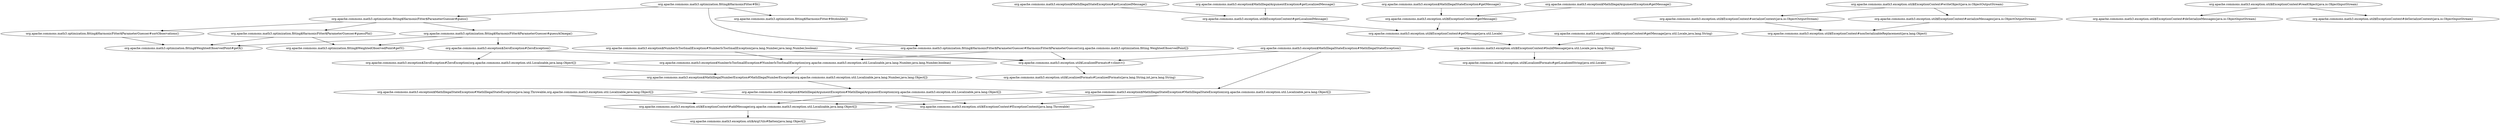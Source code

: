 digraph G {
  "org.apache.commons.math3.exception$MathIllegalStateException#MathIllegalStateException(java.lang.Throwable,org.apache.commons.math3.exception.util.Localizable,java.lang.Object[])" -> "org.apache.commons.math3.exception.util$ExceptionContext#addMessage(org.apache.commons.math3.exception.util.Localizable,java.lang.Object[])";
  "org.apache.commons.math3.exception$MathIllegalStateException#MathIllegalStateException(java.lang.Throwable,org.apache.commons.math3.exception.util.Localizable,java.lang.Object[])" -> "org.apache.commons.math3.exception.util$ExceptionContext#ExceptionContext(java.lang.Throwable)";
  "org.apache.commons.math3.exception.util$ExceptionContext#addMessage(org.apache.commons.math3.exception.util.Localizable,java.lang.Object[])" -> "org.apache.commons.math3.exception.util$ArgUtils#flatten(java.lang.Object[])";
  "org.apache.commons.math3.exception$ZeroException#ZeroException()" -> "org.apache.commons.math3.exception.util$LocalizedFormats#<clinit>()";
  "org.apache.commons.math3.exception$ZeroException#ZeroException()" -> "org.apache.commons.math3.exception$ZeroException#ZeroException(org.apache.commons.math3.exception.util.Localizable,java.lang.Object[])";
  "org.apache.commons.math3.exception.util$LocalizedFormats#<clinit>()" -> "org.apache.commons.math3.exception.util$LocalizedFormats#LocalizedFormats(java.lang.String,int,java.lang.String)";
  "org.apache.commons.math3.exception$MathIllegalStateException#getLocalizedMessage()" -> "org.apache.commons.math3.exception.util$ExceptionContext#getLocalizedMessage()";
  "org.apache.commons.math3.exception.util$ExceptionContext#getLocalizedMessage()" -> "org.apache.commons.math3.exception.util$ExceptionContext#getMessage(java.util.Locale)";
  "org.apache.commons.math3.exception.util$ExceptionContext#buildMessage(java.util.Locale,java.lang.String)" -> "org.apache.commons.math3.exception.util$LocalizedFormats#getLocalizedString(java.util.Locale)";
  "org.apache.commons.math3.optimization.fitting$HarmonicFitter$ParameterGuesser#guessPhi()" -> "org.apache.commons.math3.optimization.fitting$WeightedObservedPoint#getX()";
  "org.apache.commons.math3.optimization.fitting$HarmonicFitter$ParameterGuesser#guessPhi()" -> "org.apache.commons.math3.optimization.fitting$WeightedObservedPoint#getY()";
  "org.apache.commons.math3.optimization.fitting$HarmonicFitter$ParameterGuesser#guessAOmega()" -> "org.apache.commons.math3.exception$ZeroException#ZeroException()";
  "org.apache.commons.math3.optimization.fitting$HarmonicFitter$ParameterGuesser#guessAOmega()" -> "org.apache.commons.math3.optimization.fitting$WeightedObservedPoint#getY()";
  "org.apache.commons.math3.optimization.fitting$HarmonicFitter$ParameterGuesser#guessAOmega()" -> "org.apache.commons.math3.optimization.fitting$WeightedObservedPoint#getX()";
  "org.apache.commons.math3.exception.util$ExceptionContext#serializeContext(java.io.ObjectOutputStream)" -> "org.apache.commons.math3.exception.util$ExceptionContext#nonSerializableReplacement(java.lang.Object)";
  "org.apache.commons.math3.exception.util$ExceptionContext#getMessage(java.util.Locale)" -> "org.apache.commons.math3.exception.util$ExceptionContext#buildMessage(java.util.Locale,java.lang.String)";
  "org.apache.commons.math3.exception$MathIllegalArgumentException#MathIllegalArgumentException(org.apache.commons.math3.exception.util.Localizable,java.lang.Object[])" -> "org.apache.commons.math3.exception.util$ExceptionContext#ExceptionContext(java.lang.Throwable)";
  "org.apache.commons.math3.exception$MathIllegalArgumentException#MathIllegalArgumentException(org.apache.commons.math3.exception.util.Localizable,java.lang.Object[])" -> "org.apache.commons.math3.exception.util$ExceptionContext#addMessage(org.apache.commons.math3.exception.util.Localizable,java.lang.Object[])";
  "org.apache.commons.math3.exception$MathIllegalNumberException#MathIllegalNumberException(org.apache.commons.math3.exception.util.Localizable,java.lang.Number,java.lang.Object[])" -> "org.apache.commons.math3.exception$MathIllegalArgumentException#MathIllegalArgumentException(org.apache.commons.math3.exception.util.Localizable,java.lang.Object[])";
  "org.apache.commons.math3.optimization.fitting$HarmonicFitter#fit()" -> "org.apache.commons.math3.optimization.fitting$HarmonicFitter$ParameterGuesser#HarmonicFitter$ParameterGuesser(org.apache.commons.math3.optimization.fitting.WeightedObservedPoint[])";
  "org.apache.commons.math3.optimization.fitting$HarmonicFitter#fit()" -> "org.apache.commons.math3.optimization.fitting$HarmonicFitter$ParameterGuesser#guess()";
  "org.apache.commons.math3.optimization.fitting$HarmonicFitter#fit()" -> "org.apache.commons.math3.optimization.fitting$HarmonicFitter#fit(double[])";
  "org.apache.commons.math3.optimization.fitting$HarmonicFitter$ParameterGuesser#HarmonicFitter$ParameterGuesser(org.apache.commons.math3.optimization.fitting.WeightedObservedPoint[])" -> "org.apache.commons.math3.exception.util$LocalizedFormats#<clinit>()";
  "org.apache.commons.math3.optimization.fitting$HarmonicFitter$ParameterGuesser#HarmonicFitter$ParameterGuesser(org.apache.commons.math3.optimization.fitting.WeightedObservedPoint[])" -> "org.apache.commons.math3.exception$NumberIsTooSmallException#NumberIsTooSmallException(org.apache.commons.math3.exception.util.Localizable,java.lang.Number,java.lang.Number,boolean)";
  "org.apache.commons.math3.exception$MathIllegalStateException#MathIllegalStateException()" -> "org.apache.commons.math3.exception.util$LocalizedFormats#<clinit>()";
  "org.apache.commons.math3.exception$MathIllegalStateException#MathIllegalStateException()" -> "org.apache.commons.math3.exception$MathIllegalStateException#MathIllegalStateException(org.apache.commons.math3.exception.util.Localizable,java.lang.Object[])";
  "org.apache.commons.math3.exception.util$ExceptionContext#writeObject(java.io.ObjectOutputStream)" -> "org.apache.commons.math3.exception.util$ExceptionContext#serializeContext(java.io.ObjectOutputStream)";
  "org.apache.commons.math3.exception.util$ExceptionContext#writeObject(java.io.ObjectOutputStream)" -> "org.apache.commons.math3.exception.util$ExceptionContext#serializeMessages(java.io.ObjectOutputStream)";
  "org.apache.commons.math3.exception$NumberIsTooSmallException#NumberIsTooSmallException(java.lang.Number,java.lang.Number,boolean)" -> "org.apache.commons.math3.exception.util$LocalizedFormats#<clinit>()";
  "org.apache.commons.math3.exception$NumberIsTooSmallException#NumberIsTooSmallException(java.lang.Number,java.lang.Number,boolean)" -> "org.apache.commons.math3.exception$NumberIsTooSmallException#NumberIsTooSmallException(org.apache.commons.math3.exception.util.Localizable,java.lang.Number,java.lang.Number,boolean)";
  "org.apache.commons.math3.exception$MathIllegalArgumentException#getLocalizedMessage()" -> "org.apache.commons.math3.exception.util$ExceptionContext#getLocalizedMessage()";
  "org.apache.commons.math3.exception$MathIllegalStateException#getMessage()" -> "org.apache.commons.math3.exception.util$ExceptionContext#getMessage()";
  "org.apache.commons.math3.exception.util$ExceptionContext#getMessage()" -> "org.apache.commons.math3.exception.util$ExceptionContext#getMessage(java.util.Locale)";
  "org.apache.commons.math3.optimization.fitting$HarmonicFitter$ParameterGuesser#sortObservations()" -> "org.apache.commons.math3.optimization.fitting$WeightedObservedPoint#getX()";
  "org.apache.commons.math3.optimization.fitting$HarmonicFitter$ParameterGuesser#guess()" -> "org.apache.commons.math3.optimization.fitting$HarmonicFitter$ParameterGuesser#guessAOmega()";
  "org.apache.commons.math3.optimization.fitting$HarmonicFitter$ParameterGuesser#guess()" -> "org.apache.commons.math3.optimization.fitting$HarmonicFitter$ParameterGuesser#guessPhi()";
  "org.apache.commons.math3.optimization.fitting$HarmonicFitter$ParameterGuesser#guess()" -> "org.apache.commons.math3.optimization.fitting$HarmonicFitter$ParameterGuesser#sortObservations()";
  "org.apache.commons.math3.exception$ZeroException#ZeroException(org.apache.commons.math3.exception.util.Localizable,java.lang.Object[])" -> "org.apache.commons.math3.exception$MathIllegalNumberException#MathIllegalNumberException(org.apache.commons.math3.exception.util.Localizable,java.lang.Number,java.lang.Object[])";
  "org.apache.commons.math3.exception.util$ExceptionContext#serializeMessages(java.io.ObjectOutputStream)" -> "org.apache.commons.math3.exception.util$ExceptionContext#nonSerializableReplacement(java.lang.Object)";
  "org.apache.commons.math3.exception$MathIllegalArgumentException#getMessage()" -> "org.apache.commons.math3.exception.util$ExceptionContext#getMessage()";
  "org.apache.commons.math3.exception$NumberIsTooSmallException#NumberIsTooSmallException(org.apache.commons.math3.exception.util.Localizable,java.lang.Number,java.lang.Number,boolean)" -> "org.apache.commons.math3.exception$MathIllegalNumberException#MathIllegalNumberException(org.apache.commons.math3.exception.util.Localizable,java.lang.Number,java.lang.Object[])";
  "org.apache.commons.math3.exception$MathIllegalStateException#MathIllegalStateException(org.apache.commons.math3.exception.util.Localizable,java.lang.Object[])" -> "org.apache.commons.math3.exception.util$ExceptionContext#addMessage(org.apache.commons.math3.exception.util.Localizable,java.lang.Object[])";
  "org.apache.commons.math3.exception$MathIllegalStateException#MathIllegalStateException(org.apache.commons.math3.exception.util.Localizable,java.lang.Object[])" -> "org.apache.commons.math3.exception.util$ExceptionContext#ExceptionContext(java.lang.Throwable)";
  "org.apache.commons.math3.exception.util$ExceptionContext#getMessage(java.util.Locale,java.lang.String)" -> "org.apache.commons.math3.exception.util$ExceptionContext#buildMessage(java.util.Locale,java.lang.String)";
  "org.apache.commons.math3.exception.util$ExceptionContext#readObject(java.io.ObjectInputStream)" -> "org.apache.commons.math3.exception.util$ExceptionContext#deSerializeMessages(java.io.ObjectInputStream)";
  "org.apache.commons.math3.exception.util$ExceptionContext#readObject(java.io.ObjectInputStream)" -> "org.apache.commons.math3.exception.util$ExceptionContext#deSerializeContext(java.io.ObjectInputStream)";
}
